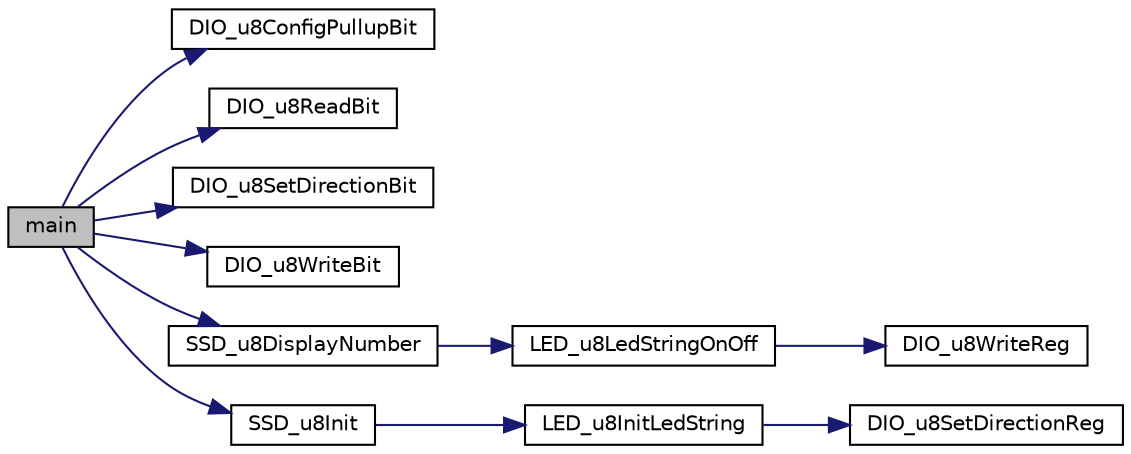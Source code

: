 digraph "main"
{
 // LATEX_PDF_SIZE
  edge [fontname="Helvetica",fontsize="10",labelfontname="Helvetica",labelfontsize="10"];
  node [fontname="Helvetica",fontsize="10",shape=record];
  rankdir="LR";
  Node1 [label="main",height=0.2,width=0.4,color="black", fillcolor="grey75", style="filled", fontcolor="black",tooltip="main code for stopwatch application using four 7-segment and push button Drivers start/pause : when p..."];
  Node1 -> Node2 [color="midnightblue",fontsize="10",style="solid",fontname="Helvetica"];
  Node2 [label="DIO_u8ConfigPullupBit",height=0.2,width=0.4,color="black", fillcolor="white", style="filled",URL="$d2/d61/_d_i_o___interface_8h.html#a99868633da4de20e958133342a983929",tooltip="Prototype : u8 DIO_u8ConfigPullupBit(u8 u8Reg,u8 u8Bit,u8 u8PullUpResStatus); Description : Configure..."];
  Node1 -> Node3 [color="midnightblue",fontsize="10",style="solid",fontname="Helvetica"];
  Node3 [label="DIO_u8ReadBit",height=0.2,width=0.4,color="black", fillcolor="white", style="filled",URL="$d2/d61/_d_i_o___interface_8h.html#a28a770cb1da696f96103fd3fecaa11ef",tooltip="Prototype : u8 DIO_u8ReadBit(u8 u8Reg,u8 u8Bit); Description : Read pin value of one bit of the regis..."];
  Node1 -> Node4 [color="midnightblue",fontsize="10",style="solid",fontname="Helvetica"];
  Node4 [label="DIO_u8SetDirectionBit",height=0.2,width=0.4,color="black", fillcolor="white", style="filled",URL="$d2/d61/_d_i_o___interface_8h.html#a70816d064e56daeac2ba114ae81539d0",tooltip="Prototype : u8 DIO_u8SetDirectionBit(u8 u8Reg,u8 u8Bit,u8 u8Status); Description : Set direction of o..."];
  Node1 -> Node5 [color="midnightblue",fontsize="10",style="solid",fontname="Helvetica"];
  Node5 [label="DIO_u8WriteBit",height=0.2,width=0.4,color="black", fillcolor="white", style="filled",URL="$d2/d61/_d_i_o___interface_8h.html#abec487182046db105087ba55742a889b",tooltip="Prototype : u8 DIO_u8WriteBit(u8 u8Reg,u8 u8Bit,u8 u8Value); Description : Write value of one bit of ..."];
  Node1 -> Node6 [color="midnightblue",fontsize="10",style="solid",fontname="Helvetica"];
  Node6 [label="SSD_u8DisplayNumber",height=0.2,width=0.4,color="black", fillcolor="white", style="filled",URL="$d6/d8a/_s_s_d___interface_8h.html#af9e467c610672e7d22cf266b0654177f",tooltip="Prototype : u8 SSD_u8DisplayNumber(u8 u8Reg,u8 u8DisblayNumber); Description : Display a number on a ..."];
  Node6 -> Node7 [color="midnightblue",fontsize="10",style="solid",fontname="Helvetica"];
  Node7 [label="LED_u8LedStringOnOff",height=0.2,width=0.4,color="black", fillcolor="white", style="filled",URL="$df/de9/_l_e_d___interface_8h.html#a62eb98cadd1d1ecaaff812d254ffcb49",tooltip="Prototype : u8 LED_u8LedStringOnOff(u8 u8Reg,u8 u8Value); Description : Turn string of 8 Leds on and ..."];
  Node7 -> Node8 [color="midnightblue",fontsize="10",style="solid",fontname="Helvetica"];
  Node8 [label="DIO_u8WriteReg",height=0.2,width=0.4,color="black", fillcolor="white", style="filled",URL="$d2/d61/_d_i_o___interface_8h.html#afebdfc3bad8fdab9fbdbfe955f3f445e",tooltip="Prototype : u8 DIO_u8WriteReg(u8 u8Reg,u8 u8Value); Description : write o/p to the whole register."];
  Node1 -> Node9 [color="midnightblue",fontsize="10",style="solid",fontname="Helvetica"];
  Node9 [label="SSD_u8Init",height=0.2,width=0.4,color="black", fillcolor="white", style="filled",URL="$d6/d8a/_s_s_d___interface_8h.html#a2370d47c8ec3155ae3a65afe2890ba4c",tooltip="Prototype : u8 SSD_u8Init(u8 u8Reg); Description : Initialize one 7-Segment of 8 LEDs on specific por..."];
  Node9 -> Node10 [color="midnightblue",fontsize="10",style="solid",fontname="Helvetica"];
  Node10 [label="LED_u8InitLedString",height=0.2,width=0.4,color="black", fillcolor="white", style="filled",URL="$df/de9/_l_e_d___interface_8h.html#ad1ed5dca8591a65e65833dce0b91cad6",tooltip="Prototype : u8 LED_u8InitLedString(u8 u8Reg); Description : Initialize string of 8 LEDs on specific p..."];
  Node10 -> Node11 [color="midnightblue",fontsize="10",style="solid",fontname="Helvetica"];
  Node11 [label="DIO_u8SetDirectionReg",height=0.2,width=0.4,color="black", fillcolor="white", style="filled",URL="$d2/d61/_d_i_o___interface_8h.html#a838f198cf45e2184ad898310a0d113d2",tooltip="Prototype : u8 DIO_u8SetDirectionReg(u8 u8Reg,u8 u8Status); Description : Set direction of the whole ..."];
}
